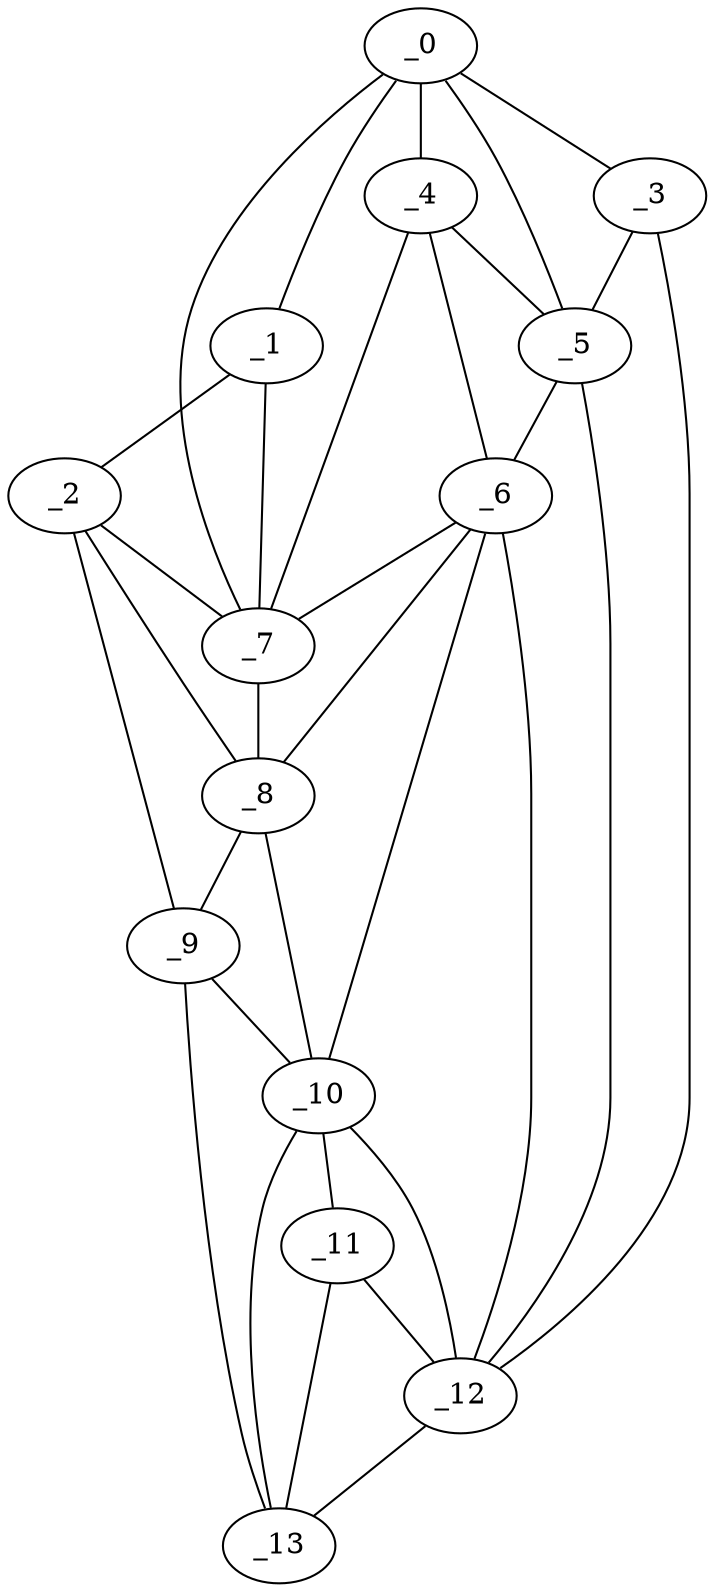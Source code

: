 graph "obj85__160.gxl" {
	_0	 [x=4,
		y=64];
	_1	 [x=26,
		y=31];
	_0 -- _1	 [valence=1];
	_3	 [x=31,
		y=102];
	_0 -- _3	 [valence=1];
	_4	 [x=32,
		y=71];
	_0 -- _4	 [valence=1];
	_5	 [x=32,
		y=95];
	_0 -- _5	 [valence=2];
	_7	 [x=38,
		y=58];
	_0 -- _7	 [valence=1];
	_2	 [x=31,
		y=28];
	_1 -- _2	 [valence=1];
	_1 -- _7	 [valence=2];
	_2 -- _7	 [valence=2];
	_8	 [x=87,
		y=43];
	_2 -- _8	 [valence=2];
	_9	 [x=88,
		y=34];
	_2 -- _9	 [valence=1];
	_3 -- _5	 [valence=1];
	_12	 [x=125,
		y=84];
	_3 -- _12	 [valence=1];
	_4 -- _5	 [valence=2];
	_6	 [x=37,
		y=74];
	_4 -- _6	 [valence=1];
	_4 -- _7	 [valence=2];
	_5 -- _6	 [valence=2];
	_5 -- _12	 [valence=2];
	_6 -- _7	 [valence=1];
	_6 -- _8	 [valence=2];
	_10	 [x=115,
		y=60];
	_6 -- _10	 [valence=2];
	_6 -- _12	 [valence=2];
	_7 -- _8	 [valence=2];
	_8 -- _9	 [valence=2];
	_8 -- _10	 [valence=1];
	_9 -- _10	 [valence=2];
	_13	 [x=126,
		y=69];
	_9 -- _13	 [valence=1];
	_11	 [x=124,
		y=78];
	_10 -- _11	 [valence=2];
	_10 -- _12	 [valence=2];
	_10 -- _13	 [valence=1];
	_11 -- _12	 [valence=1];
	_11 -- _13	 [valence=2];
	_12 -- _13	 [valence=1];
}
